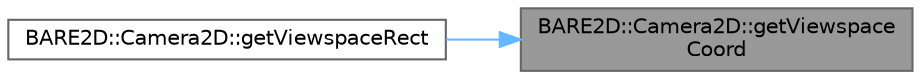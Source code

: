 digraph "BARE2D::Camera2D::getViewspaceCoord"
{
 // INTERACTIVE_SVG=YES
 // LATEX_PDF_SIZE
  bgcolor="transparent";
  edge [fontname=Helvetica,fontsize=10,labelfontname=Helvetica,labelfontsize=10];
  node [fontname=Helvetica,fontsize=10,shape=box,height=0.2,width=0.4];
  rankdir="RL";
  Node1 [label="BARE2D::Camera2D::getViewspace\lCoord",height=0.2,width=0.4,color="gray40", fillcolor="grey60", style="filled", fontcolor="black",tooltip="Converts a coordinate from Worldspace to Viewspace."];
  Node1 -> Node2 [dir="back",color="steelblue1",style="solid"];
  Node2 [label="BARE2D::Camera2D::getViewspaceRect",height=0.2,width=0.4,color="grey40", fillcolor="white", style="filled",URL="$class_b_a_r_e2_d_1_1_camera2_d.html#a358584512c00006b032c81c669b88bf4",tooltip=" "];
}
